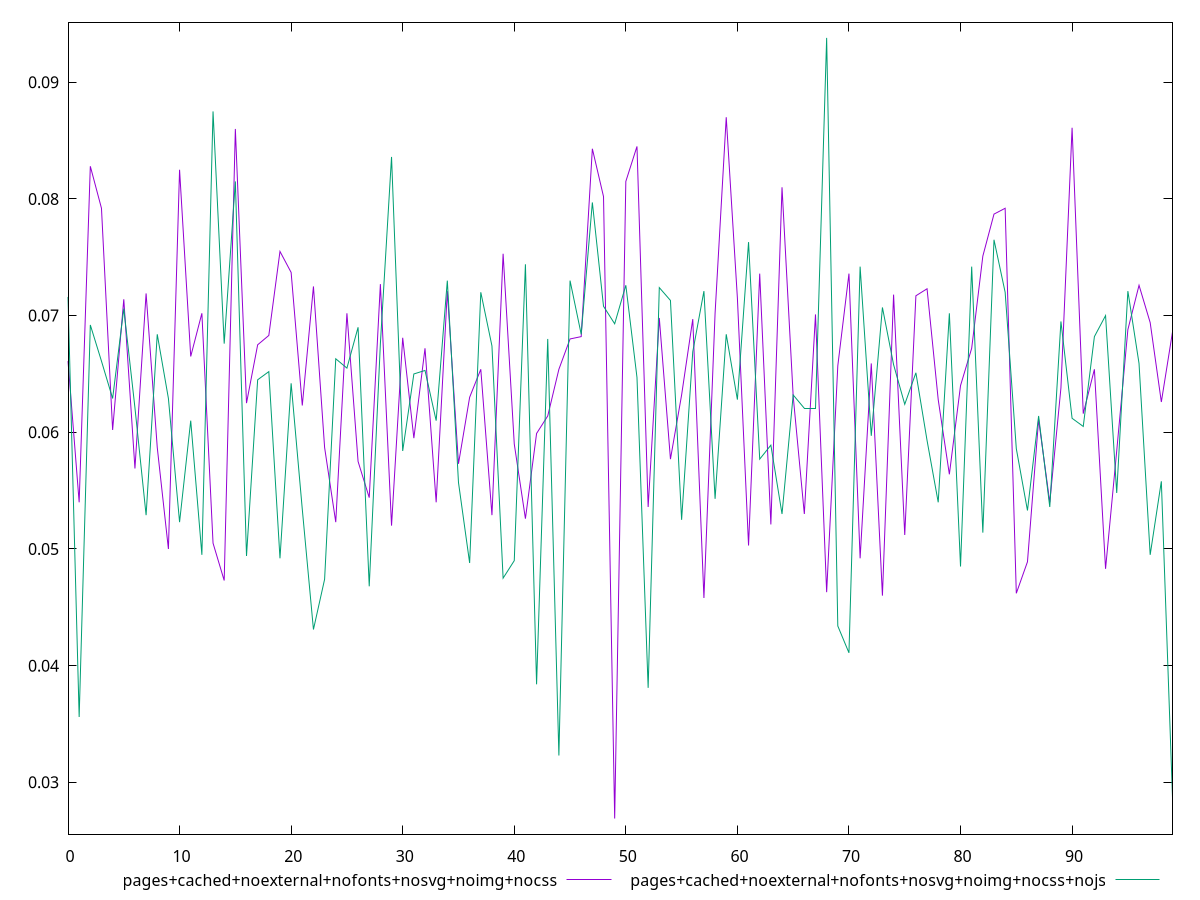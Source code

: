 reset

$pagesCachedNoexternalNofontsNosvgNoimgNocss <<EOF
0 0.0661
1 0.054000000000000006
2 0.08279999999999998
3 0.0792
4 0.0602
5 0.07139999999999999
6 0.05689999999999999
7 0.07189999999999999
8 0.058699999999999995
9 0.04999999999999999
10 0.08249999999999999
11 0.0665
12 0.0702
13 0.050499999999999996
14 0.047299999999999995
15 0.086
16 0.0625
17 0.0675
18 0.0683
19 0.0755
20 0.0737
21 0.062299999999999994
22 0.0725
23 0.058699999999999995
24 0.0523
25 0.0702
26 0.057499999999999996
27 0.054400000000000004
28 0.07269999999999999
29 0.052
30 0.0681
31 0.0595
32 0.0672
33 0.054000000000000006
34 0.0721
35 0.05729999999999999
36 0.063
37 0.0654
38 0.0529
39 0.07529999999999999
40 0.059
41 0.052599999999999994
42 0.059899999999999995
43 0.061399999999999996
44 0.0654
45 0.068
46 0.06820000000000001
47 0.08429999999999999
48 0.08020000000000001
49 0.0269
50 0.0815
51 0.0845
52 0.0536
53 0.0698
54 0.057699999999999994
55 0.06319999999999999
56 0.06969999999999998
57 0.0458
58 0.0702
59 0.087
60 0.0715
61 0.0503
62 0.0736
63 0.05210000000000001
64 0.081
65 0.0631
66 0.053
67 0.0701
68 0.0463
69 0.0657
70 0.0736
71 0.04920000000000001
72 0.0659
73 0.04600000000000001
74 0.07179999999999999
75 0.051199999999999996
76 0.0717
77 0.07229999999999999
78 0.0628
79 0.05639999999999999
80 0.064
81 0.0672
82 0.0751
83 0.0787
84 0.0792
85 0.0462
86 0.0489
87 0.061099999999999995
88 0.054000000000000006
89 0.0638
90 0.0861
91 0.0616
92 0.0654
93 0.04830000000000001
94 0.058399999999999994
95 0.06879999999999999
96 0.0726
97 0.06939999999999999
98 0.0626
99 0.06860000000000001
EOF

$pagesCachedNoexternalNofontsNosvgNoimgNocssNojs <<EOF
0 0.0716
1 0.03559999999999999
2 0.0692
3 0.0661
4 0.0629
5 0.0706
6 0.062099999999999995
7 0.0529
8 0.0684
9 0.0629
10 0.0523
11 0.061
12 0.0495
13 0.08750000000000001
14 0.06760000000000001
15 0.0815
16 0.04939999999999999
17 0.0645
18 0.06520000000000001
19 0.0492
20 0.0642
21 0.0534
22 0.0431
23 0.0474
24 0.0663
25 0.0655
26 0.06899999999999999
27 0.0468
28 0.06760000000000001
29 0.0836
30 0.058399999999999994
31 0.065
32 0.0653
33 0.061
34 0.073
35 0.0557
36 0.048799999999999996
37 0.072
38 0.0674
39 0.047499999999999994
40 0.048999999999999995
41 0.0744
42 0.0384
43 0.068
44 0.0323
45 0.073
46 0.0684
47 0.0797
48 0.07079999999999999
49 0.06929999999999999
50 0.0726
51 0.0647
52 0.0381
53 0.07239999999999999
54 0.0713
55 0.052500000000000005
56 0.0669
57 0.0721
58 0.05430000000000001
59 0.0684
60 0.0628
61 0.0763
62 0.057699999999999994
63 0.058899999999999994
64 0.053
65 0.06319999999999999
66 0.062
67 0.062
68 0.0938
69 0.0434
70 0.04109999999999999
71 0.07419999999999999
72 0.05969999999999999
73 0.0707
74 0.0658
75 0.0624
76 0.06509999999999999
77 0.05929999999999999
78 0.054000000000000006
79 0.0702
80 0.048499999999999995
81 0.07419999999999999
82 0.0514
83 0.0765
84 0.072
85 0.0586
86 0.0533
87 0.061399999999999996
88 0.0536
89 0.06949999999999999
90 0.06119999999999999
91 0.0605
92 0.06820000000000001
93 0.06999999999999999
94 0.0548
95 0.0721
96 0.0659
97 0.0495
98 0.05580000000000001
99 0.028699999999999996
EOF

set key outside below
set xrange [0:99]
set yrange [0.025562:0.095138]
set terminal svg size 640, 500 enhanced background rgb 'white'
set output "report_00007_2020-12-11T15:55:29.892Z/network-rtt/comparison/line/12_vs_13.svg"

plot $pagesCachedNoexternalNofontsNosvgNoimgNocss title "pages+cached+noexternal+nofonts+nosvg+noimg+nocss" with line, \
     $pagesCachedNoexternalNofontsNosvgNoimgNocssNojs title "pages+cached+noexternal+nofonts+nosvg+noimg+nocss+nojs" with line

reset
